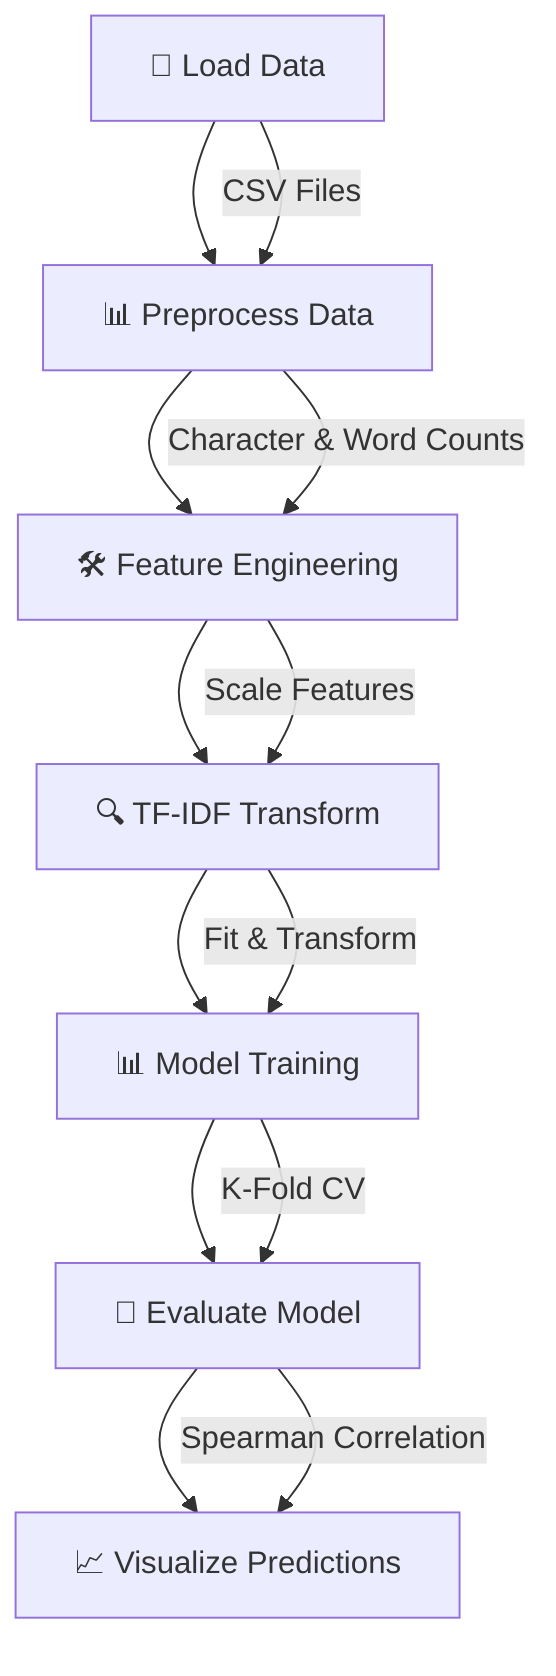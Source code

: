 flowchart TD
    A["📂 Load Data"] --> B["📊 Preprocess Data"]
    B --> C["🛠️ Feature Engineering"]
    C --> D["🔍 TF-IDF Transform"]
    D --> E["📊 Model Training"]
    E --> F["🧪 Evaluate Model"]
    F --> G["📈 Visualize Predictions"]
    
    A -->|CSV Files| B
    B -->|Character & Word Counts| C
    C -->|Scale Features| D
    D -->|Fit & Transform| E
    E -->|K-Fold CV| F
    F -->|Spearman Correlation| G